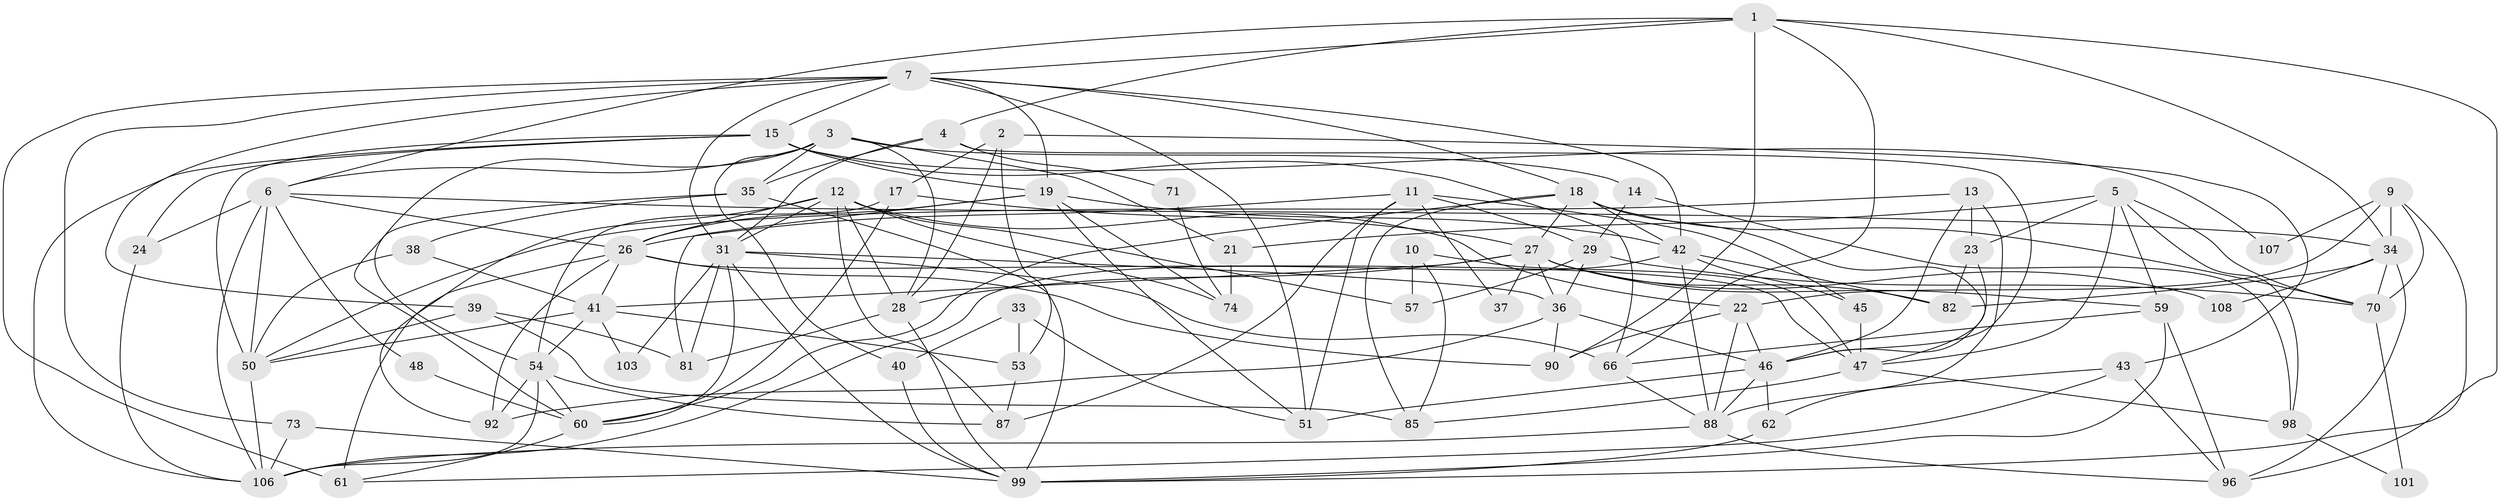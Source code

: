 // original degree distribution, {5: 0.19469026548672566, 3: 0.25663716814159293, 4: 0.3274336283185841, 7: 0.02654867256637168, 6: 0.07964601769911504, 2: 0.10619469026548672, 8: 0.008849557522123894}
// Generated by graph-tools (version 1.1) at 2025/41/03/06/25 10:41:57]
// undirected, 70 vertices, 177 edges
graph export_dot {
graph [start="1"]
  node [color=gray90,style=filled];
  1 [super="+20"];
  2 [super="+109"];
  3 [super="+49"];
  4 [super="+78"];
  5 [super="+95"];
  6 [super="+44"];
  7 [super="+8"];
  9 [super="+32"];
  10;
  11 [super="+16"];
  12 [super="+67"];
  13 [super="+94"];
  14;
  15 [super="+25"];
  17;
  18 [super="+89"];
  19 [super="+112"];
  21;
  22 [super="+64"];
  23 [super="+58"];
  24;
  26 [super="+111"];
  27 [super="+52"];
  28 [super="+30"];
  29 [super="+79"];
  31 [super="+72"];
  33;
  34 [super="+91"];
  35 [super="+65"];
  36 [super="+84"];
  37;
  38;
  39;
  40;
  41 [super="+93"];
  42 [super="+63"];
  43;
  45;
  46 [super="+56"];
  47 [super="+110"];
  48;
  50 [super="+105"];
  51 [super="+55"];
  53 [super="+69"];
  54 [super="+68"];
  57;
  59 [super="+102"];
  60 [super="+80"];
  61;
  62;
  66 [super="+75"];
  70 [super="+76"];
  71;
  73;
  74 [super="+77"];
  81 [super="+83"];
  82 [super="+86"];
  85;
  87;
  88 [super="+100"];
  90;
  92 [super="+97"];
  96;
  98;
  99 [super="+104"];
  101;
  103;
  106 [super="+113"];
  107;
  108;
  1 -- 34;
  1 -- 66;
  1 -- 90;
  1 -- 96;
  1 -- 4;
  1 -- 7;
  1 -- 6;
  2 -- 28;
  2 -- 53;
  2 -- 17;
  2 -- 43;
  3 -- 28;
  3 -- 14;
  3 -- 40;
  3 -- 54;
  3 -- 35;
  3 -- 21;
  3 -- 6;
  4 -- 71;
  4 -- 35;
  4 -- 31;
  4 -- 46;
  5 -- 70;
  5 -- 21;
  5 -- 98;
  5 -- 23;
  5 -- 47;
  5 -- 59;
  6 -- 26;
  6 -- 24;
  6 -- 48;
  6 -- 34;
  6 -- 106;
  6 -- 50;
  7 -- 39;
  7 -- 18;
  7 -- 19;
  7 -- 73;
  7 -- 61;
  7 -- 51;
  7 -- 31;
  7 -- 15;
  7 -- 42;
  9 -- 107;
  9 -- 99;
  9 -- 34;
  9 -- 22;
  9 -- 70;
  10 -- 47;
  10 -- 85;
  10 -- 57;
  11 -- 87;
  11 -- 26;
  11 -- 45;
  11 -- 29;
  11 -- 51;
  11 -- 37;
  12 -- 28;
  12 -- 87;
  12 -- 31;
  12 -- 74;
  12 -- 57;
  12 -- 26;
  12 -- 22 [weight=2];
  12 -- 92;
  13 -- 23 [weight=2];
  13 -- 62;
  13 -- 50;
  13 -- 46;
  14 -- 98;
  14 -- 29;
  15 -- 50;
  15 -- 24;
  15 -- 107;
  15 -- 106;
  15 -- 19;
  15 -- 66;
  17 -- 60;
  17 -- 27;
  17 -- 54;
  18 -- 47;
  18 -- 85;
  18 -- 60;
  18 -- 27;
  18 -- 42;
  18 -- 70;
  19 -- 51;
  19 -- 26 [weight=2];
  19 -- 74;
  19 -- 81;
  19 -- 42;
  21 -- 74;
  22 -- 90;
  22 -- 46;
  22 -- 88;
  23 -- 46;
  23 -- 82;
  24 -- 106;
  26 -- 61 [weight=2];
  26 -- 41;
  26 -- 90;
  26 -- 47;
  26 -- 92;
  27 -- 82 [weight=2];
  27 -- 37;
  27 -- 108;
  27 -- 36;
  27 -- 41;
  27 -- 28;
  27 -- 59;
  28 -- 99;
  28 -- 81;
  29 -- 36;
  29 -- 57;
  29 -- 70;
  31 -- 66;
  31 -- 99;
  31 -- 36;
  31 -- 103;
  31 -- 60;
  31 -- 81;
  33 -- 40;
  33 -- 51;
  33 -- 53;
  34 -- 96;
  34 -- 82;
  34 -- 108;
  34 -- 70;
  35 -- 38;
  35 -- 60;
  35 -- 99;
  36 -- 92;
  36 -- 46;
  36 -- 90;
  38 -- 41;
  38 -- 50;
  39 -- 85;
  39 -- 81;
  39 -- 50;
  40 -- 99;
  41 -- 103;
  41 -- 50;
  41 -- 54;
  41 -- 53;
  42 -- 82;
  42 -- 88;
  42 -- 106;
  42 -- 45;
  43 -- 88;
  43 -- 61;
  43 -- 96;
  45 -- 47;
  46 -- 88;
  46 -- 51;
  46 -- 62;
  47 -- 85;
  47 -- 98;
  48 -- 60;
  50 -- 106;
  53 -- 87;
  54 -- 60;
  54 -- 87;
  54 -- 106;
  54 -- 92;
  59 -- 96;
  59 -- 66;
  59 -- 99;
  60 -- 61;
  62 -- 99;
  66 -- 88;
  70 -- 101;
  71 -- 74;
  73 -- 106;
  73 -- 99;
  88 -- 96;
  88 -- 106;
  98 -- 101;
}
